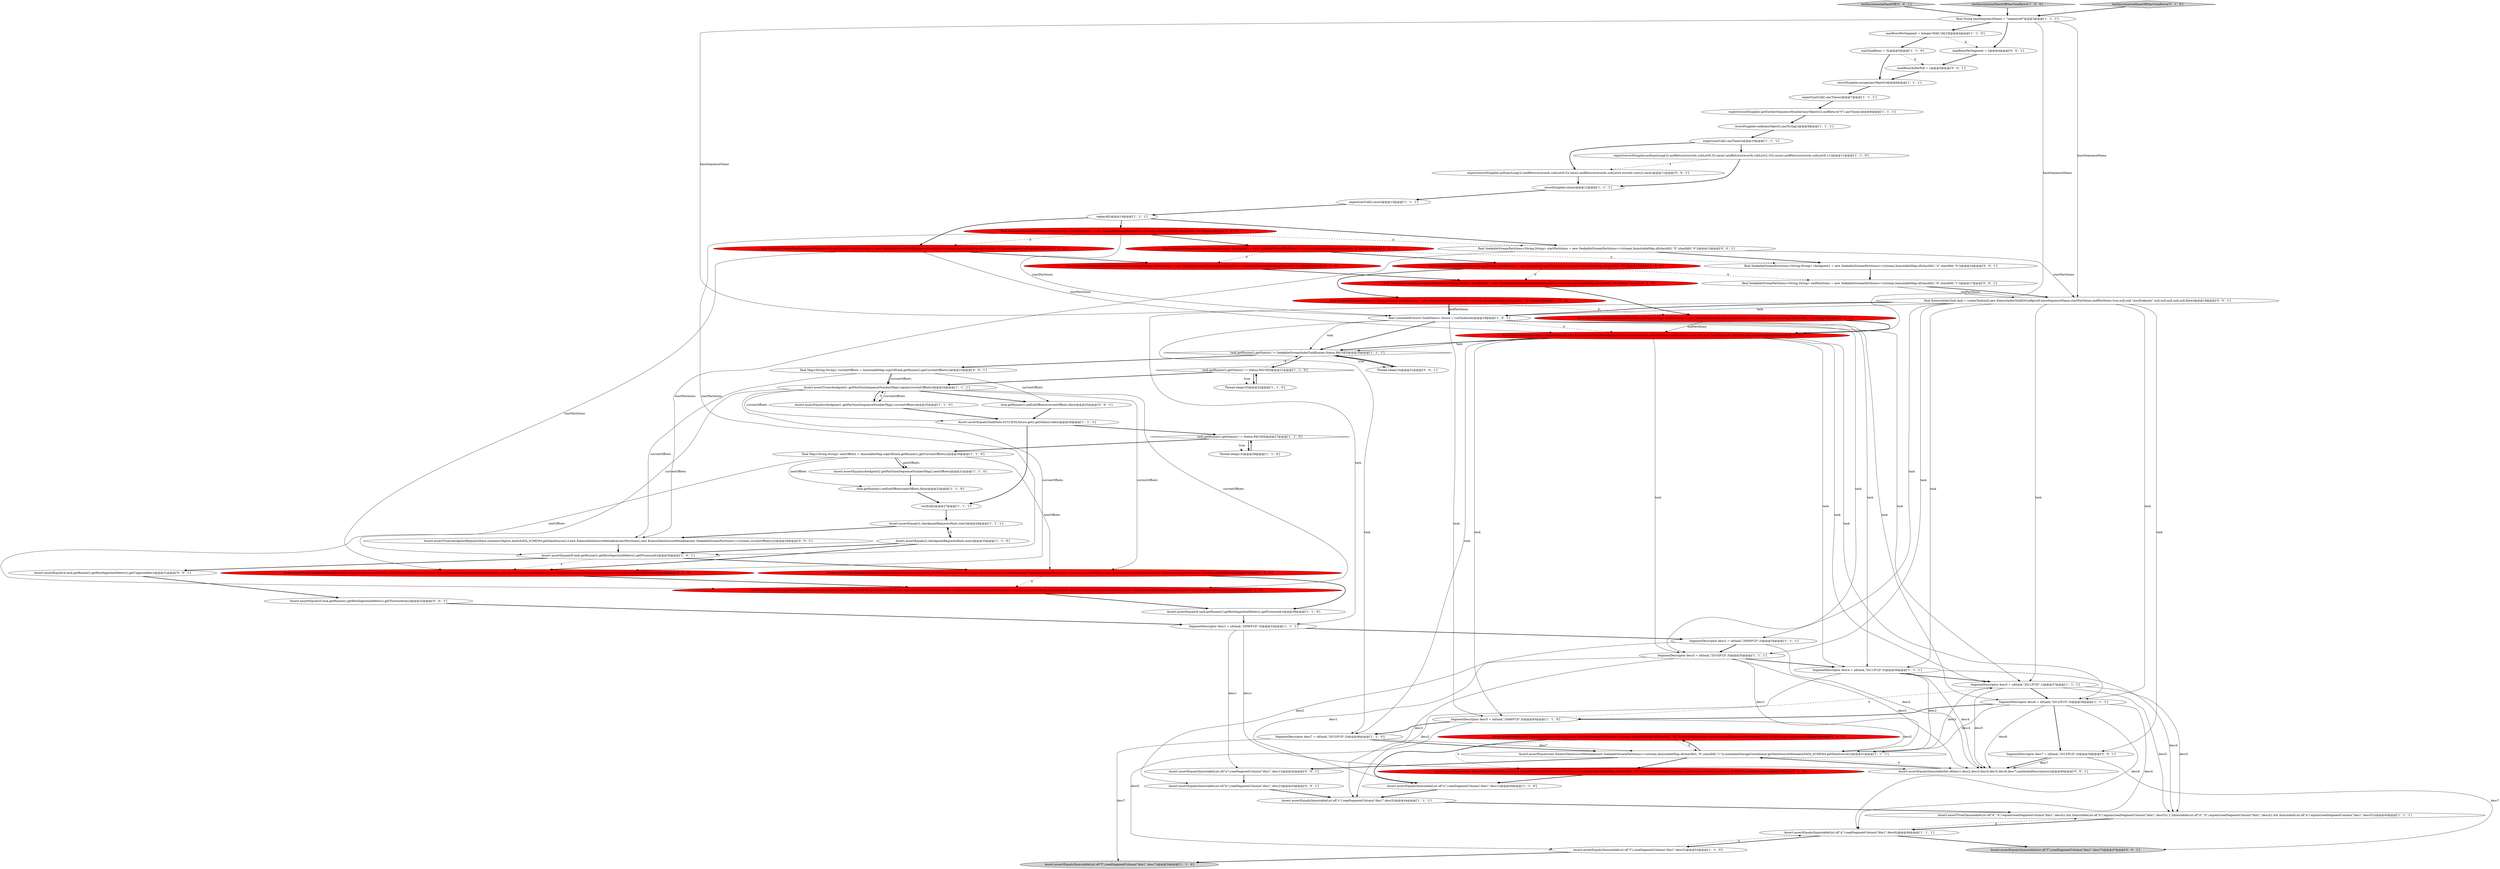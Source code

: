 digraph {
26 [style = filled, label = "Assert.assertEquals(new KinesisDataSourceMetadata(new SeekableStreamPartitions<>(stream,ImmutableMap.of(shardId1,\"10\"))),metadataStorageCoordinator.getDataSourceMetadata(DATA_SCHEMA.getDataSource()))@@@48@@@['1', '0', '0']", fillcolor = red, shape = ellipse image = "AAA1AAABBB1BBB"];
35 [style = filled, label = "Assert.assertTrue((ImmutableList.of(\"d\",\"e\").equals(readSegmentColumn(\"dim1\",desc4)) && ImmutableList.of(\"h\").equals(readSegmentColumn(\"dim1\",desc5))) || (ImmutableList.of(\"d\",\"h\").equals(readSegmentColumn(\"dim1\",desc4)) && ImmutableList.of(\"e\").equals(readSegmentColumn(\"dim1\",desc5))))@@@45@@@['1', '1', '1']", fillcolor = white, shape = ellipse image = "AAA0AAABBB1BBB"];
48 [style = filled, label = "Assert.assertEquals(ImmutableList.of(\"g\"),readSegmentColumn(\"dim1\",desc6))@@@46@@@['1', '1', '1']", fillcolor = white, shape = ellipse image = "AAA0AAABBB1BBB"];
29 [style = filled, label = "final SeekableStreamPartitions<String,String> endPartitions = new SeekableStreamPartitions<>(stream,ImmutableMap.of(shardId1,\"10\"))@@@18@@@['1', '0', '0']", fillcolor = red, shape = ellipse image = "AAA1AAABBB1BBB"];
17 [style = filled, label = "Assert.assertEquals(ImmutableList.of(\"c\"),readSegmentColumn(\"dim1\",desc3))@@@44@@@['1', '1', '1']", fillcolor = white, shape = ellipse image = "AAA0AAABBB1BBB"];
31 [style = filled, label = "recordSupplier.seek(anyObject(),anyString())@@@9@@@['1', '1', '1']", fillcolor = white, shape = ellipse image = "AAA0AAABBB1BBB"];
38 [style = filled, label = "task.getRunner().getStatus() != SeekableStreamIndexTaskRunner.Status.PAUSED@@@20@@@['1', '1', '1']", fillcolor = white, shape = diamond image = "AAA0AAABBB1BBB"];
56 [style = filled, label = "final KinesisIndexTask task = createTask(null,new KinesisIndexTaskIOConfig(null,baseSequenceName,startPartitions,endPartitions,true,null,null,\"awsEndpoint\",null,null,null,null,false))@@@19@@@['0', '1', '0']", fillcolor = red, shape = ellipse image = "AAA1AAABBB2BBB"];
78 [style = filled, label = "SegmentDescriptor desc7 = sd(task,\"2013/P1D\",0)@@@39@@@['0', '0', '1']", fillcolor = white, shape = ellipse image = "AAA0AAABBB3BBB"];
4 [style = filled, label = "SegmentDescriptor desc1 = sd(task,\"2008/P1D\",0)@@@33@@@['1', '1', '1']", fillcolor = white, shape = ellipse image = "AAA0AAABBB1BBB"];
40 [style = filled, label = "expectLastCall().anyTimes()@@@10@@@['1', '1', '1']", fillcolor = white, shape = ellipse image = "AAA0AAABBB1BBB"];
3 [style = filled, label = "expect(recordSupplier.getEarliestSequenceNumber(anyObject())).andReturn(\"0\").anyTimes()@@@8@@@['1', '1', '1']", fillcolor = white, shape = ellipse image = "AAA0AAABBB1BBB"];
10 [style = filled, label = "final Map<String,String> nextOffsets = ImmutableMap.copyOf(task.getRunner().getCurrentOffsets())@@@30@@@['1', '1', '0']", fillcolor = white, shape = ellipse image = "AAA0AAABBB1BBB"];
44 [style = filled, label = "recordSupplier.assign(anyObject())@@@6@@@['1', '1', '1']", fillcolor = white, shape = ellipse image = "AAA0AAABBB1BBB"];
65 [style = filled, label = "testIncrementalHandOff['0', '0', '1']", fillcolor = lightgray, shape = diamond image = "AAA0AAABBB3BBB"];
69 [style = filled, label = "Assert.assertTrue(checkpointRequestsHash.contains(Objects.hash(DATA_SCHEMA.getDataSource(),0,new KinesisDataSourceMetadata(startPartitions),new KinesisDataSourceMetadata(new SeekableStreamPartitions<>(stream,currentOffsets)))))@@@29@@@['0', '0', '1']", fillcolor = white, shape = ellipse image = "AAA0AAABBB3BBB"];
14 [style = filled, label = "final SeekableStreamPartitions<String,String> startPartitions = new SeekableStreamPartitions<>(stream,ImmutableMap.of(shardId1,\"0\"))@@@15@@@['1', '0', '0']", fillcolor = red, shape = ellipse image = "AAA1AAABBB1BBB"];
24 [style = filled, label = "SegmentDescriptor desc5 = sd(task,\"2011/P1D\",1)@@@37@@@['1', '1', '1']", fillcolor = white, shape = ellipse image = "AAA0AAABBB1BBB"];
27 [style = filled, label = "expectLastCall().once()@@@13@@@['1', '1', '1']", fillcolor = white, shape = ellipse image = "AAA0AAABBB1BBB"];
47 [style = filled, label = "expectLastCall().anyTimes()@@@7@@@['1', '1', '1']", fillcolor = white, shape = ellipse image = "AAA0AAABBB1BBB"];
28 [style = filled, label = "final String baseSequenceName = \"sequence0\"@@@3@@@['1', '1', '1']", fillcolor = white, shape = ellipse image = "AAA0AAABBB1BBB"];
43 [style = filled, label = "final SeekableStreamPartitions<String,String> checkpoint2 = new SeekableStreamPartitions<>(stream,ImmutableMap.of(shardId1,\"9\"))@@@17@@@['1', '0', '0']", fillcolor = red, shape = ellipse image = "AAA1AAABBB1BBB"];
0 [style = filled, label = "task.getRunner().setEndOffsets(nextOffsets,false)@@@32@@@['1', '1', '0']", fillcolor = white, shape = ellipse image = "AAA0AAABBB1BBB"];
62 [style = filled, label = "Assert.assertEquals(4,task.getRunner().getRowIngestionMeters().getUnparseable())@@@31@@@['0', '0', '1']", fillcolor = white, shape = ellipse image = "AAA0AAABBB3BBB"];
5 [style = filled, label = "Assert.assertEquals(8,task.getRunner().getRowIngestionMeters().getProcessed())@@@30@@@['1', '0', '1']", fillcolor = white, shape = ellipse image = "AAA0AAABBB1BBB"];
30 [style = filled, label = "testIncrementalHandOffMaxTotalRows['1', '0', '0']", fillcolor = lightgray, shape = diamond image = "AAA0AAABBB1BBB"];
34 [style = filled, label = "SegmentDescriptor desc5 = sd(task,\"2049/P1D\",0)@@@45@@@['1', '1', '0']", fillcolor = white, shape = ellipse image = "AAA0AAABBB1BBB"];
58 [style = filled, label = "final SeekableStreamEndSequenceNumbers<String,String> endPartitions = new SeekableStreamEndSequenceNumbers<>(stream,ImmutableMap.of(shardId1,\"10\"))@@@18@@@['0', '1', '0']", fillcolor = red, shape = ellipse image = "AAA1AAABBB2BBB"];
45 [style = filled, label = "expect(recordSupplier.poll(anyLong())).andReturn(records.subList(0,3)).once().andReturn(records.subList(2,10)).once().andReturn(records.subList(9,11))@@@11@@@['1', '1', '0']", fillcolor = white, shape = ellipse image = "AAA0AAABBB1BBB"];
13 [style = filled, label = "SegmentDescriptor desc4 = sd(task,\"2011/P1D\",0)@@@36@@@['1', '1', '1']", fillcolor = white, shape = ellipse image = "AAA0AAABBB1BBB"];
61 [style = filled, label = "Assert.assertEquals(0,task.getRunner().getRowIngestionMeters().getThrownAway())@@@32@@@['0', '0', '1']", fillcolor = white, shape = ellipse image = "AAA0AAABBB3BBB"];
18 [style = filled, label = "maxTotalRows = 3L@@@5@@@['1', '1', '0']", fillcolor = white, shape = ellipse image = "AAA0AAABBB1BBB"];
57 [style = filled, label = "Assert.assertEquals(new KinesisDataSourceMetadata(new SeekableStreamEndSequenceNumbers<>(stream,ImmutableMap.of(shardId1,\"10\"))),metadataStorageCoordinator.getDataSourceMetadata(DATA_SCHEMA.getDataSource()))@@@48@@@['0', '1', '0']", fillcolor = red, shape = ellipse image = "AAA1AAABBB2BBB"];
66 [style = filled, label = "Assert.assertEquals(ImmutableList.of(\"a\"),readSegmentColumn(\"dim1\",desc1))@@@42@@@['0', '0', '1']", fillcolor = white, shape = ellipse image = "AAA0AAABBB3BBB"];
51 [style = filled, label = "Assert.assertTrue(checkpointRequestsHash.contains(Objects.hash(DATA_SCHEMA.getDataSource(),0,new KinesisDataSourceMetadata(startPartitions),new KinesisDataSourceMetadata(new SeekableStreamEndSequenceNumbers<>(stream,currentOffsets)))))@@@36@@@['0', '1', '0']", fillcolor = red, shape = ellipse image = "AAA1AAABBB2BBB"];
52 [style = filled, label = "final SeekableStreamEndSequenceNumbers<String,String> checkpoint2 = new SeekableStreamEndSequenceNumbers<>(stream,ImmutableMap.of(shardId1,\"9\"))@@@17@@@['0', '1', '0']", fillcolor = red, shape = ellipse image = "AAA1AAABBB2BBB"];
54 [style = filled, label = "final SeekableStreamEndSequenceNumbers<String,String> checkpoint1 = new SeekableStreamEndSequenceNumbers<>(stream,ImmutableMap.of(shardId1,\"2\"))@@@16@@@['0', '1', '0']", fillcolor = red, shape = ellipse image = "AAA1AAABBB2BBB"];
63 [style = filled, label = "Assert.assertEquals(ImmutableList.of(\"b\"),readSegmentColumn(\"dim1\",desc2))@@@43@@@['0', '0', '1']", fillcolor = white, shape = ellipse image = "AAA0AAABBB3BBB"];
36 [style = filled, label = "maxRowsPerSegment = Integer.MAX_VALUE@@@4@@@['1', '1', '0']", fillcolor = white, shape = ellipse image = "AAA0AAABBB1BBB"];
42 [style = filled, label = "Assert.assertTrue(checkpoint1.getPartitionSequenceNumberMap().equals(currentOffsets))@@@24@@@['1', '1', '1']", fillcolor = white, shape = ellipse image = "AAA0AAABBB1BBB"];
73 [style = filled, label = "task.getRunner().setEndOffsets(currentOffsets,false)@@@25@@@['0', '0', '1']", fillcolor = white, shape = ellipse image = "AAA0AAABBB3BBB"];
41 [style = filled, label = "Assert.assertEquals(new KinesisDataSourceMetadata(new SeekableStreamPartitions<>(stream,ImmutableMap.of(shardId1,\"9\",shardId0,\"1\"))),metadataStorageCoordinator.getDataSourceMetadata(DATA_SCHEMA.getDataSource()))@@@41@@@['1', '1', '1']", fillcolor = white, shape = ellipse image = "AAA0AAABBB1BBB"];
71 [style = filled, label = "Thread.sleep(10)@@@21@@@['0', '0', '1']", fillcolor = white, shape = ellipse image = "AAA0AAABBB3BBB"];
76 [style = filled, label = "maxRowsPerSegment = 2@@@4@@@['0', '0', '1']", fillcolor = white, shape = ellipse image = "AAA0AAABBB3BBB"];
68 [style = filled, label = "Assert.assertEquals(ImmutableList.of(\"f\"),readSegmentColumn(\"dim1\",desc7))@@@47@@@['0', '0', '1']", fillcolor = lightgray, shape = ellipse image = "AAA0AAABBB3BBB"];
75 [style = filled, label = "final SeekableStreamPartitions<String,String> checkpoint1 = new SeekableStreamPartitions<>(stream,ImmutableMap.of(shardId1,\"4\",shardId0,\"0\"))@@@16@@@['0', '0', '1']", fillcolor = white, shape = ellipse image = "AAA0AAABBB3BBB"];
59 [style = filled, label = "final SeekableStreamStartSequenceNumbers<String,String> startPartitions = new SeekableStreamStartSequenceNumbers<>(stream,ImmutableMap.of(shardId1,\"0\"),ImmutableSet.of())@@@15@@@['0', '1', '0']", fillcolor = red, shape = ellipse image = "AAA1AAABBB2BBB"];
8 [style = filled, label = "SegmentDescriptor desc7 = sd(task,\"2013/P1D\",0)@@@46@@@['1', '1', '0']", fillcolor = white, shape = ellipse image = "AAA0AAABBB1BBB"];
72 [style = filled, label = "maxRecordsPerPoll = 1@@@5@@@['0', '0', '1']", fillcolor = white, shape = ellipse image = "AAA0AAABBB3BBB"];
53 [style = filled, label = "Assert.assertTrue(checkpointRequestsHash.contains(Objects.hash(DATA_SCHEMA.getDataSource(),0,new KinesisDataSourceMetadata(new SeekableStreamStartSequenceNumbers<>(stream,currentOffsets,ImmutableSet.of())),new KinesisDataSourceMetadata(new SeekableStreamEndSequenceNumbers<>(stream,nextOffsets)))))@@@37@@@['0', '1', '0']", fillcolor = red, shape = ellipse image = "AAA1AAABBB2BBB"];
2 [style = filled, label = "Assert.assertEquals(ImmutableList.of(\"f\"),readSegmentColumn(\"dim1\",desc5))@@@53@@@['1', '1', '0']", fillcolor = white, shape = ellipse image = "AAA0AAABBB1BBB"];
9 [style = filled, label = "final SeekableStreamPartitions<String,String> checkpoint1 = new SeekableStreamPartitions<>(stream,ImmutableMap.of(shardId1,\"2\"))@@@16@@@['1', '0', '0']", fillcolor = red, shape = ellipse image = "AAA1AAABBB1BBB"];
70 [style = filled, label = "expect(recordSupplier.poll(anyLong())).andReturn(records.subList(0,5)).once().andReturn(records.subList(4,records.size())).once()@@@11@@@['0', '0', '1']", fillcolor = white, shape = ellipse image = "AAA0AAABBB3BBB"];
6 [style = filled, label = "recordSupplier.close()@@@12@@@['1', '1', '1']", fillcolor = white, shape = ellipse image = "AAA0AAABBB1BBB"];
33 [style = filled, label = "Assert.assertEquals(1,checkpointRequestsHash.size())@@@28@@@['1', '1', '1']", fillcolor = white, shape = ellipse image = "AAA0AAABBB1BBB"];
39 [style = filled, label = "verifyAll()@@@27@@@['1', '1', '1']", fillcolor = white, shape = ellipse image = "AAA0AAABBB1BBB"];
49 [style = filled, label = "Assert.assertEquals(2,checkpointRequestsHash.size())@@@35@@@['1', '1', '0']", fillcolor = white, shape = ellipse image = "AAA0AAABBB1BBB"];
21 [style = filled, label = "task.getRunner().getStatus() != Status.PAUSED@@@27@@@['1', '1', '0']", fillcolor = white, shape = diamond image = "AAA0AAABBB1BBB"];
37 [style = filled, label = "Assert.assertEquals(ImmutableList.of(\"a\"),readSegmentColumn(\"dim1\",desc1))@@@49@@@['1', '1', '0']", fillcolor = white, shape = ellipse image = "AAA0AAABBB1BBB"];
23 [style = filled, label = "SegmentDescriptor desc2 = sd(task,\"2009/P1D\",0)@@@34@@@['1', '1', '1']", fillcolor = white, shape = ellipse image = "AAA0AAABBB1BBB"];
22 [style = filled, label = "Thread.sleep(10)@@@22@@@['1', '1', '0']", fillcolor = white, shape = ellipse image = "AAA0AAABBB1BBB"];
12 [style = filled, label = "SegmentDescriptor desc3 = sd(task,\"2010/P1D\",0)@@@35@@@['1', '1', '1']", fillcolor = white, shape = ellipse image = "AAA0AAABBB1BBB"];
11 [style = filled, label = "Assert.assertTrue(checkpointRequestsHash.contains(Objects.hash(DATA_SCHEMA.getDataSource(),0,new KinesisDataSourceMetadata(new SeekableStreamPartitions<>(stream,currentOffsets)),new KinesisDataSourceMetadata(new SeekableStreamPartitions<>(stream,nextOffsets)))))@@@37@@@['1', '0', '0']", fillcolor = red, shape = ellipse image = "AAA1AAABBB1BBB"];
46 [style = filled, label = "replayAll()@@@14@@@['1', '1', '1']", fillcolor = white, shape = ellipse image = "AAA0AAABBB1BBB"];
74 [style = filled, label = "final Map<String,String> currentOffsets = ImmutableMap.copyOf(task.getRunner().getCurrentOffsets())@@@23@@@['0', '0', '1']", fillcolor = white, shape = ellipse image = "AAA0AAABBB3BBB"];
19 [style = filled, label = "final ListenableFuture<TaskStatus> future = runTask(task)@@@19@@@['1', '0', '1']", fillcolor = white, shape = ellipse image = "AAA0AAABBB1BBB"];
15 [style = filled, label = "Assert.assertEquals(checkpoint1.getPartitionSequenceNumberMap(),currentOffsets)@@@25@@@['1', '1', '0']", fillcolor = white, shape = ellipse image = "AAA0AAABBB1BBB"];
1 [style = filled, label = "Assert.assertEquals(checkpoint2.getPartitionSequenceNumberMap(),nextOffsets)@@@31@@@['1', '1', '0']", fillcolor = white, shape = ellipse image = "AAA0AAABBB1BBB"];
16 [style = filled, label = "SegmentDescriptor desc6 = sd(task,\"2012/P1D\",0)@@@38@@@['1', '1', '1']", fillcolor = white, shape = ellipse image = "AAA0AAABBB1BBB"];
25 [style = filled, label = "Assert.assertEquals(TaskState.SUCCESS,future.get().getStatusCode())@@@26@@@['1', '1', '1']", fillcolor = white, shape = ellipse image = "AAA0AAABBB1BBB"];
55 [style = filled, label = "testIncrementalHandOffMaxTotalRows['0', '1', '0']", fillcolor = lightgray, shape = diamond image = "AAA0AAABBB2BBB"];
60 [style = filled, label = "Assert.assertEquals(ImmutableSet.of(desc1,desc2,desc3,desc4,desc5,desc6,desc7),publishedDescriptors())@@@40@@@['0', '0', '1']", fillcolor = white, shape = ellipse image = "AAA0AAABBB3BBB"];
7 [style = filled, label = "Assert.assertEquals(6,task.getRunner().getRowIngestionMeters().getProcessed())@@@38@@@['1', '1', '0']", fillcolor = white, shape = ellipse image = "AAA0AAABBB1BBB"];
20 [style = filled, label = "task.getRunner().getStatus() != Status.PAUSED@@@21@@@['1', '1', '0']", fillcolor = white, shape = diamond image = "AAA0AAABBB1BBB"];
50 [style = filled, label = "Assert.assertEquals(ImmutableList.of(\"f\"),readSegmentColumn(\"dim1\",desc7))@@@54@@@['1', '1', '0']", fillcolor = lightgray, shape = ellipse image = "AAA0AAABBB1BBB"];
67 [style = filled, label = "final SeekableStreamPartitions<String,String> endPartitions = new SeekableStreamPartitions<>(stream,ImmutableMap.of(shardId1,\"9\",shardId0,\"1\"))@@@17@@@['0', '0', '1']", fillcolor = white, shape = ellipse image = "AAA0AAABBB3BBB"];
32 [style = filled, label = "Thread.sleep(10)@@@28@@@['1', '1', '0']", fillcolor = white, shape = ellipse image = "AAA0AAABBB1BBB"];
64 [style = filled, label = "final KinesisIndexTask task = createTask(null,new KinesisIndexTaskIOConfig(null,baseSequenceName,startPartitions,endPartitions,true,null,null,\"awsEndpoint\",null,null,null,null,null,false))@@@18@@@['0', '0', '1']", fillcolor = white, shape = ellipse image = "AAA0AAABBB3BBB"];
77 [style = filled, label = "final SeekableStreamPartitions<String,String> startPartitions = new SeekableStreamPartitions<>(stream,ImmutableMap.of(shardId1,\"0\",shardId0,\"0\"))@@@15@@@['0', '0', '1']", fillcolor = white, shape = ellipse image = "AAA0AAABBB3BBB"];
11->53 [style = dashed, label="0"];
21->10 [style = bold, label=""];
35->48 [style = bold, label=""];
14->77 [style = dashed, label="0"];
19->8 [style = solid, label="task"];
74->42 [style = solid, label="currentOffsets"];
13->60 [style = solid, label="desc4"];
24->35 [style = solid, label="desc3"];
78->60 [style = bold, label=""];
10->53 [style = solid, label="nextOffsets"];
15->25 [style = bold, label=""];
67->64 [style = solid, label="endPartitions"];
62->61 [style = bold, label=""];
77->64 [style = solid, label="startPartitions"];
59->56 [style = solid, label="startPartitions"];
49->51 [style = bold, label=""];
51->53 [style = bold, label=""];
10->0 [style = solid, label="nextOffsets"];
10->1 [style = solid, label="nextOffsets"];
24->41 [style = solid, label="desc3"];
12->41 [style = solid, label="desc1"];
13->17 [style = solid, label="desc2"];
71->38 [style = bold, label=""];
9->43 [style = bold, label=""];
18->72 [style = dashed, label="0"];
19->38 [style = solid, label="task"];
12->37 [style = solid, label="desc1"];
42->53 [style = solid, label="currentOffsets"];
28->56 [style = solid, label="baseSequenceName"];
18->44 [style = bold, label=""];
30->28 [style = bold, label=""];
42->15 [style = solid, label="currentOffsets"];
16->60 [style = solid, label="desc6"];
20->38 [style = dashed, label="0"];
45->6 [style = bold, label=""];
14->19 [style = solid, label="startPartitions"];
36->18 [style = bold, label=""];
31->40 [style = bold, label=""];
56->16 [style = solid, label="task"];
43->29 [style = bold, label=""];
14->9 [style = bold, label=""];
23->12 [style = bold, label=""];
38->71 [style = dotted, label="true"];
36->76 [style = dashed, label="0"];
69->5 [style = bold, label=""];
44->47 [style = bold, label=""];
74->73 [style = solid, label="currentOffsets"];
12->17 [style = solid, label="desc3"];
59->54 [style = bold, label=""];
46->59 [style = bold, label=""];
25->21 [style = bold, label=""];
42->15 [style = bold, label=""];
14->5 [style = solid, label="startPartitions"];
26->57 [style = dashed, label="0"];
17->35 [style = bold, label=""];
56->34 [style = solid, label="task"];
66->63 [style = bold, label=""];
54->52 [style = bold, label=""];
56->38 [style = bold, label=""];
34->2 [style = solid, label="desc5"];
19->34 [style = solid, label="task"];
28->36 [style = bold, label=""];
67->64 [style = bold, label=""];
19->24 [style = solid, label="task"];
48->2 [style = bold, label=""];
42->5 [style = solid, label="currentOffsets"];
29->58 [style = dashed, label="0"];
5->51 [style = dashed, label="0"];
78->60 [style = solid, label="desc7"];
23->63 [style = solid, label="desc2"];
77->75 [style = bold, label=""];
41->66 [style = bold, label=""];
48->35 [style = dashed, label="0"];
16->34 [style = bold, label=""];
21->32 [style = dotted, label="true"];
1->0 [style = bold, label=""];
34->8 [style = bold, label=""];
60->41 [style = bold, label=""];
16->78 [style = bold, label=""];
23->60 [style = solid, label="desc2"];
43->67 [style = dashed, label="0"];
58->56 [style = bold, label=""];
64->24 [style = solid, label="task"];
5->62 [style = bold, label=""];
52->58 [style = bold, label=""];
74->42 [style = bold, label=""];
2->48 [style = dashed, label="0"];
27->46 [style = bold, label=""];
22->20 [style = bold, label=""];
72->44 [style = bold, label=""];
24->60 [style = solid, label="desc5"];
46->14 [style = bold, label=""];
42->25 [style = solid, label="currentOffsets"];
26->37 [style = bold, label=""];
16->41 [style = solid, label="desc4"];
5->11 [style = bold, label=""];
20->22 [style = dotted, label="true"];
64->19 [style = solid, label="task"];
49->5 [style = bold, label=""];
10->1 [style = bold, label=""];
19->38 [style = bold, label=""];
74->69 [style = solid, label="currentOffsets"];
4->23 [style = bold, label=""];
8->41 [style = solid, label="desc7"];
0->39 [style = bold, label=""];
28->19 [style = solid, label="baseSequenceName"];
43->52 [style = dashed, label="0"];
9->75 [style = dashed, label="0"];
57->37 [style = bold, label=""];
38->20 [style = bold, label=""];
56->13 [style = solid, label="task"];
64->16 [style = solid, label="task"];
58->56 [style = solid, label="endPartitions"];
47->3 [style = bold, label=""];
13->24 [style = bold, label=""];
8->41 [style = bold, label=""];
25->39 [style = bold, label=""];
64->19 [style = bold, label=""];
46->77 [style = bold, label=""];
13->41 [style = solid, label="desc2"];
70->6 [style = bold, label=""];
4->60 [style = solid, label="desc1"];
7->4 [style = bold, label=""];
16->48 [style = solid, label="desc4"];
56->24 [style = solid, label="task"];
26->41 [style = dashed, label="0"];
39->33 [style = bold, label=""];
34->24 [style = dashed, label="0"];
12->13 [style = bold, label=""];
6->27 [style = bold, label=""];
42->51 [style = solid, label="currentOffsets"];
16->48 [style = solid, label="desc6"];
56->38 [style = solid, label="task"];
65->28 [style = bold, label=""];
29->19 [style = bold, label=""];
63->17 [style = bold, label=""];
48->68 [style = bold, label=""];
73->25 [style = bold, label=""];
20->42 [style = bold, label=""];
33->69 [style = bold, label=""];
14->59 [style = dashed, label="0"];
34->41 [style = solid, label="desc5"];
33->49 [style = bold, label=""];
10->11 [style = solid, label="nextOffsets"];
64->4 [style = solid, label="task"];
61->4 [style = bold, label=""];
75->67 [style = bold, label=""];
49->33 [style = dashed, label="0"];
42->11 [style = solid, label="currentOffsets"];
77->69 [style = solid, label="startPartitions"];
40->70 [style = bold, label=""];
64->78 [style = solid, label="task"];
32->21 [style = bold, label=""];
19->56 [style = dashed, label="0"];
38->74 [style = bold, label=""];
28->76 [style = bold, label=""];
19->16 [style = solid, label="task"];
64->23 [style = solid, label="task"];
3->31 [style = bold, label=""];
45->70 [style = dashed, label="0"];
59->51 [style = solid, label="startPartitions"];
64->12 [style = solid, label="task"];
12->60 [style = solid, label="desc3"];
37->17 [style = bold, label=""];
13->35 [style = solid, label="desc4"];
24->35 [style = solid, label="desc5"];
41->60 [style = dashed, label="0"];
56->8 [style = solid, label="task"];
28->64 [style = solid, label="baseSequenceName"];
2->50 [style = bold, label=""];
41->57 [style = bold, label=""];
20->22 [style = bold, label=""];
15->42 [style = dashed, label="0"];
8->50 [style = solid, label="desc7"];
19->12 [style = solid, label="task"];
19->13 [style = solid, label="task"];
24->16 [style = bold, label=""];
76->72 [style = bold, label=""];
29->19 [style = solid, label="endPartitions"];
4->66 [style = solid, label="desc1"];
53->7 [style = bold, label=""];
21->32 [style = bold, label=""];
64->13 [style = solid, label="task"];
40->45 [style = bold, label=""];
41->26 [style = bold, label=""];
78->68 [style = solid, label="desc7"];
56->12 [style = solid, label="task"];
42->73 [style = bold, label=""];
9->54 [style = dashed, label="0"];
11->7 [style = bold, label=""];
55->28 [style = bold, label=""];
38->71 [style = bold, label=""];
}
